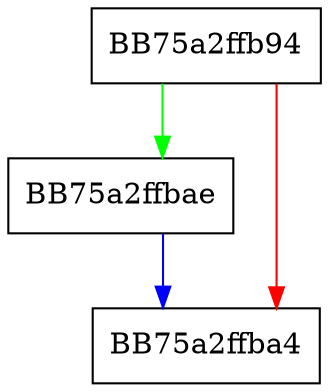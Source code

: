 digraph GetMeta {
  node [shape="box"];
  graph [splines=ortho];
  BB75a2ffb94 -> BB75a2ffbae [color="green"];
  BB75a2ffb94 -> BB75a2ffba4 [color="red"];
  BB75a2ffbae -> BB75a2ffba4 [color="blue"];
}